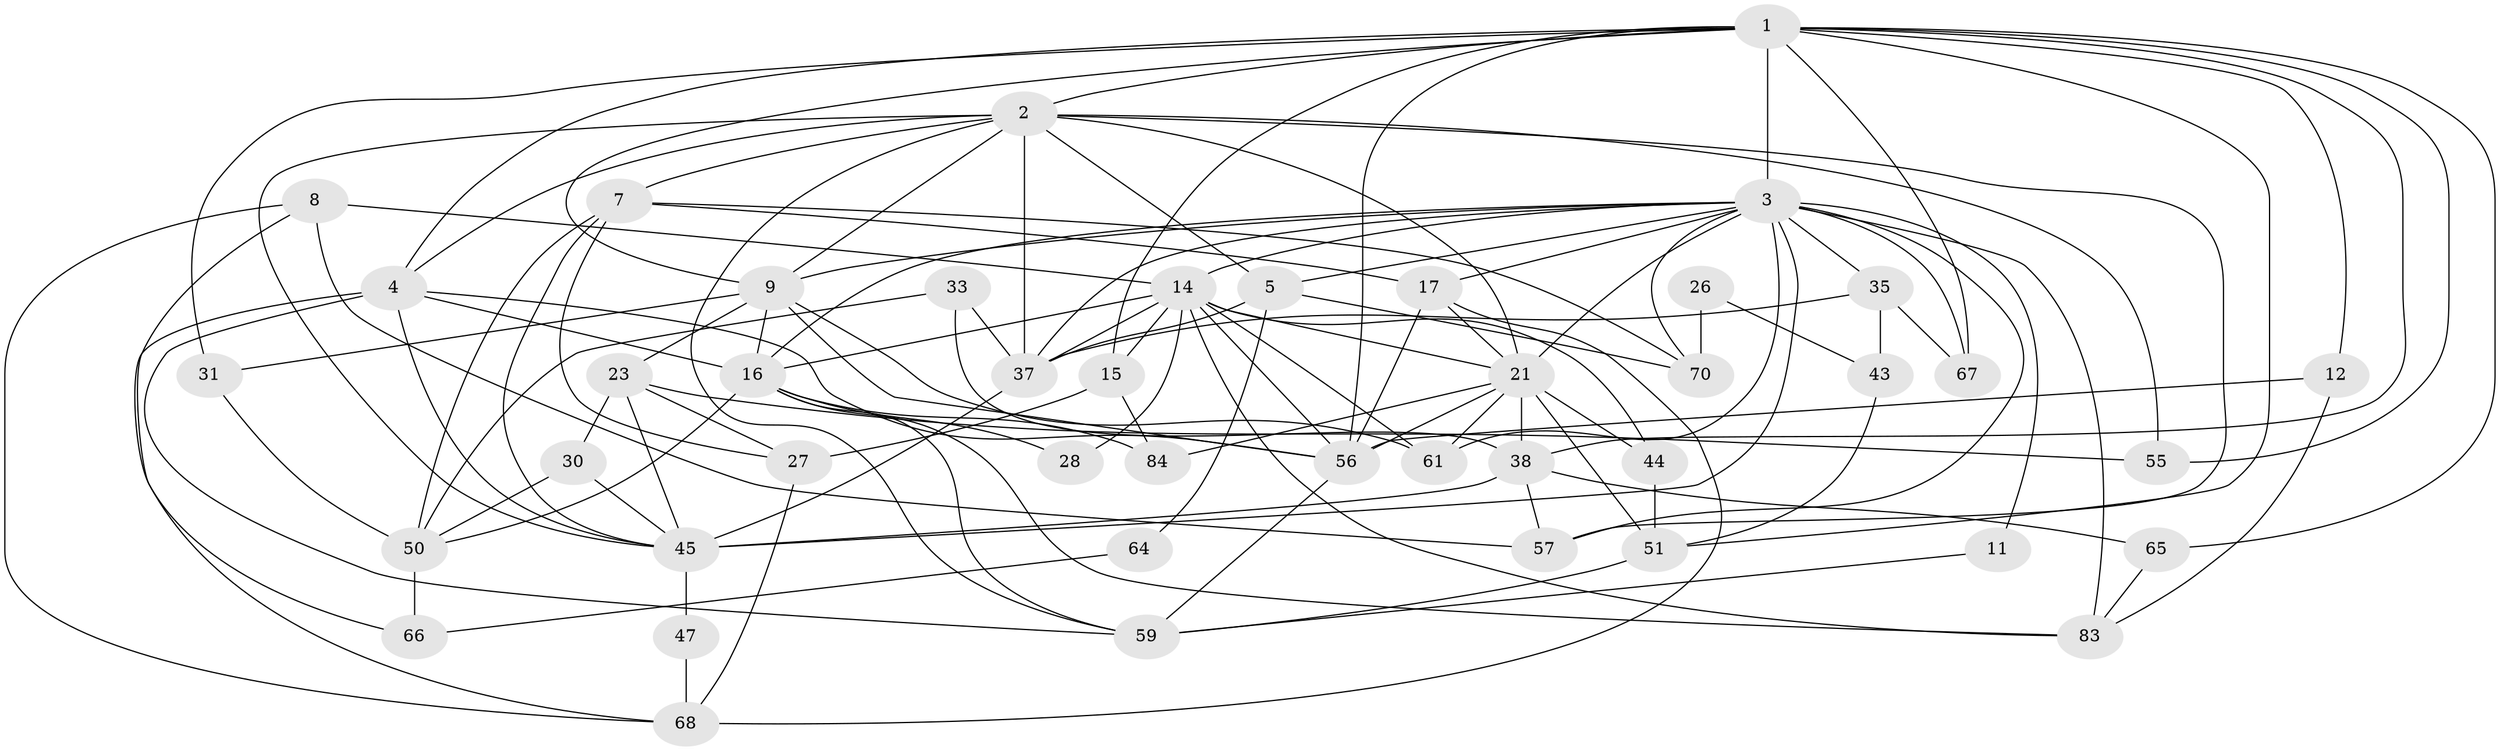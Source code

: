 // original degree distribution, {5: 0.1348314606741573, 8: 0.011235955056179775, 3: 0.3258426966292135, 6: 0.12359550561797752, 4: 0.24719101123595505, 2: 0.12359550561797752, 7: 0.02247191011235955, 11: 0.011235955056179775}
// Generated by graph-tools (version 1.1) at 2025/15/03/09/25 04:15:19]
// undirected, 44 vertices, 117 edges
graph export_dot {
graph [start="1"]
  node [color=gray90,style=filled];
  1 [super="+19+6"];
  2 [super="+89+53+58"];
  3 [super="+13+40+73+39+18"];
  4 [super="+29+52"];
  5 [super="+34"];
  7 [super="+25"];
  8;
  9 [super="+75+20"];
  11;
  12;
  14 [super="+41+42"];
  15;
  16 [super="+60+24"];
  17 [super="+85"];
  21 [super="+86+32+46"];
  23 [super="+80"];
  26;
  27;
  28;
  30;
  31;
  33;
  35;
  37 [super="+72"];
  38 [super="+48"];
  43 [super="+88"];
  44;
  45 [super="+74"];
  47;
  50;
  51 [super="+77"];
  55;
  56 [super="+62+71"];
  57;
  59 [super="+63"];
  61 [super="+81"];
  64;
  65;
  66;
  67 [super="+82"];
  68;
  70 [super="+79"];
  83;
  84;
  1 -- 15;
  1 -- 9;
  1 -- 67;
  1 -- 2;
  1 -- 3 [weight=2];
  1 -- 4;
  1 -- 65;
  1 -- 38;
  1 -- 12;
  1 -- 51;
  1 -- 55;
  1 -- 56 [weight=2];
  1 -- 31;
  2 -- 37;
  2 -- 55;
  2 -- 5;
  2 -- 7;
  2 -- 9;
  2 -- 45;
  2 -- 57;
  2 -- 59;
  2 -- 4;
  2 -- 21;
  3 -- 83;
  3 -- 35;
  3 -- 11;
  3 -- 45 [weight=3];
  3 -- 21 [weight=2];
  3 -- 57;
  3 -- 9;
  3 -- 67 [weight=3];
  3 -- 70;
  3 -- 61;
  3 -- 16;
  3 -- 14;
  3 -- 17;
  3 -- 5;
  3 -- 37;
  4 -- 45;
  4 -- 16;
  4 -- 68;
  4 -- 56;
  4 -- 59;
  5 -- 64;
  5 -- 37;
  5 -- 70;
  7 -- 50;
  7 -- 70;
  7 -- 45 [weight=2];
  7 -- 17;
  7 -- 27;
  8 -- 57;
  8 -- 66;
  8 -- 68;
  8 -- 14;
  9 -- 56;
  9 -- 16;
  9 -- 23;
  9 -- 61;
  9 -- 31;
  11 -- 59;
  12 -- 83;
  12 -- 56;
  14 -- 61;
  14 -- 44;
  14 -- 15;
  14 -- 16 [weight=2];
  14 -- 83;
  14 -- 56;
  14 -- 28;
  14 -- 21;
  14 -- 37;
  15 -- 27;
  15 -- 84;
  16 -- 28;
  16 -- 50;
  16 -- 83;
  16 -- 84;
  16 -- 59;
  17 -- 56;
  17 -- 21;
  17 -- 68;
  21 -- 44;
  21 -- 84;
  21 -- 38 [weight=2];
  21 -- 56;
  21 -- 51;
  21 -- 61;
  23 -- 30;
  23 -- 55;
  23 -- 27;
  23 -- 45;
  26 -- 70 [weight=2];
  26 -- 43;
  27 -- 68;
  30 -- 50;
  30 -- 45;
  31 -- 50;
  33 -- 37;
  33 -- 50;
  33 -- 38;
  35 -- 43;
  35 -- 67;
  35 -- 37;
  37 -- 45;
  38 -- 57;
  38 -- 45;
  38 -- 65;
  43 -- 51;
  44 -- 51;
  45 -- 47;
  47 -- 68;
  50 -- 66;
  51 -- 59;
  56 -- 59;
  64 -- 66;
  65 -- 83;
}
